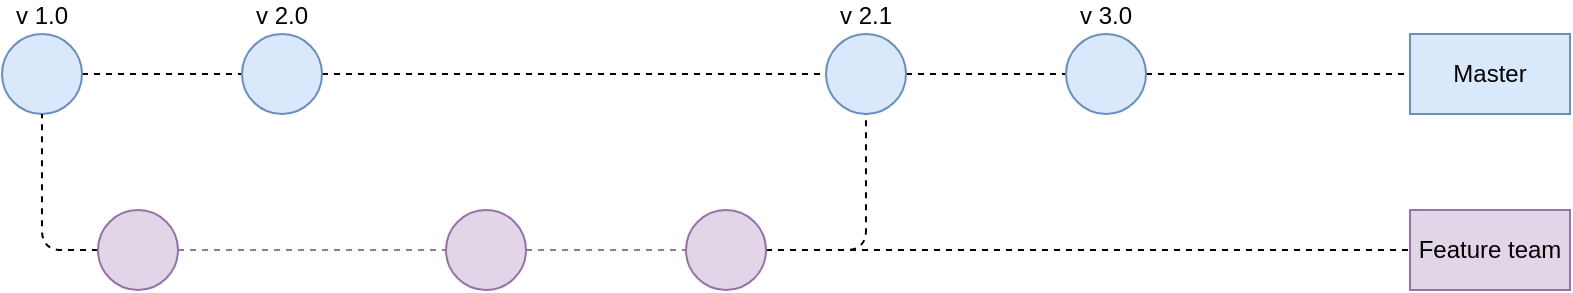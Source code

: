 <mxfile version="24.7.7">
  <diagram name="Page-1" id="Pclxy4RzkomqtjtzhHFq">
    <mxGraphModel dx="1434" dy="820" grid="0" gridSize="10" guides="1" tooltips="1" connect="1" arrows="1" fold="1" page="1" pageScale="1" pageWidth="1654" pageHeight="1169" math="0" shadow="0">
      <root>
        <mxCell id="0" />
        <mxCell id="1" parent="0" />
        <mxCell id="3KuL3Yd0wl93Gxt4cAOc-3" value="" style="edgeStyle=orthogonalEdgeStyle;rounded=1;orthogonalLoop=1;jettySize=auto;html=1;fontFamily=Helvetica;fontSize=12;fontColor=default;curved=0;dashed=1;endArrow=none;endFill=0;" edge="1" parent="1" source="3KuL3Yd0wl93Gxt4cAOc-1" target="3KuL3Yd0wl93Gxt4cAOc-2">
          <mxGeometry relative="1" as="geometry" />
        </mxCell>
        <mxCell id="3KuL3Yd0wl93Gxt4cAOc-1" value="v 1.0" style="ellipse;whiteSpace=wrap;html=1;fillColor=#dae8fc;strokeColor=#6c8ebf;labelPosition=center;verticalLabelPosition=top;align=center;verticalAlign=bottom;" vertex="1" parent="1">
          <mxGeometry x="176" y="109" width="40" height="40" as="geometry" />
        </mxCell>
        <mxCell id="3KuL3Yd0wl93Gxt4cAOc-5" value="" style="edgeStyle=orthogonalEdgeStyle;shape=connector;curved=0;rounded=1;orthogonalLoop=1;jettySize=auto;html=1;dashed=1;strokeColor=default;align=center;verticalAlign=middle;fontFamily=Helvetica;fontSize=12;fontColor=default;labelBackgroundColor=default;endArrow=none;endFill=0;" edge="1" parent="1" source="3KuL3Yd0wl93Gxt4cAOc-2" target="3KuL3Yd0wl93Gxt4cAOc-4">
          <mxGeometry relative="1" as="geometry" />
        </mxCell>
        <mxCell id="3KuL3Yd0wl93Gxt4cAOc-2" value="v 2.0" style="ellipse;whiteSpace=wrap;html=1;fillColor=#dae8fc;strokeColor=#6c8ebf;labelPosition=center;verticalLabelPosition=top;align=center;verticalAlign=bottom;" vertex="1" parent="1">
          <mxGeometry x="296" y="109" width="40" height="40" as="geometry" />
        </mxCell>
        <mxCell id="3KuL3Yd0wl93Gxt4cAOc-7" value="" style="edgeStyle=orthogonalEdgeStyle;shape=connector;curved=0;rounded=1;orthogonalLoop=1;jettySize=auto;html=1;dashed=1;strokeColor=default;align=center;verticalAlign=middle;fontFamily=Helvetica;fontSize=12;fontColor=default;labelBackgroundColor=default;endArrow=none;endFill=0;" edge="1" parent="1" source="3KuL3Yd0wl93Gxt4cAOc-4" target="3KuL3Yd0wl93Gxt4cAOc-6">
          <mxGeometry relative="1" as="geometry" />
        </mxCell>
        <mxCell id="3KuL3Yd0wl93Gxt4cAOc-4" value="v 2.1" style="ellipse;whiteSpace=wrap;html=1;fillColor=#dae8fc;strokeColor=#6c8ebf;labelPosition=center;verticalLabelPosition=top;align=center;verticalAlign=bottom;" vertex="1" parent="1">
          <mxGeometry x="588" y="109" width="40" height="40" as="geometry" />
        </mxCell>
        <mxCell id="3KuL3Yd0wl93Gxt4cAOc-11" value="" style="edgeStyle=orthogonalEdgeStyle;shape=connector;curved=0;rounded=1;orthogonalLoop=1;jettySize=auto;html=1;dashed=1;strokeColor=default;align=center;verticalAlign=middle;fontFamily=Helvetica;fontSize=12;fontColor=default;labelBackgroundColor=default;endArrow=none;endFill=0;" edge="1" parent="1" source="3KuL3Yd0wl93Gxt4cAOc-6" target="3KuL3Yd0wl93Gxt4cAOc-10">
          <mxGeometry relative="1" as="geometry" />
        </mxCell>
        <mxCell id="3KuL3Yd0wl93Gxt4cAOc-6" value="v 3.0" style="ellipse;whiteSpace=wrap;html=1;fillColor=#dae8fc;strokeColor=#6c8ebf;labelPosition=center;verticalLabelPosition=top;align=center;verticalAlign=bottom;" vertex="1" parent="1">
          <mxGeometry x="708" y="109" width="40" height="40" as="geometry" />
        </mxCell>
        <mxCell id="3KuL3Yd0wl93Gxt4cAOc-10" value="Master" style="whiteSpace=wrap;html=1;verticalAlign=middle;fillColor=#dae8fc;strokeColor=#6c8ebf;labelPosition=center;verticalLabelPosition=middle;align=center;" vertex="1" parent="1">
          <mxGeometry x="880" y="109" width="80" height="40" as="geometry" />
        </mxCell>
        <mxCell id="3KuL3Yd0wl93Gxt4cAOc-14" value="" style="edgeStyle=orthogonalEdgeStyle;shape=connector;curved=0;rounded=1;orthogonalLoop=1;jettySize=auto;html=1;dashed=1;strokeColor=#9673a6;align=center;verticalAlign=middle;fontFamily=Helvetica;fontSize=12;fontColor=default;labelBackgroundColor=default;endArrow=none;endFill=0;fillColor=#e1d5e7;" edge="1" parent="1" source="3KuL3Yd0wl93Gxt4cAOc-12" target="3KuL3Yd0wl93Gxt4cAOc-13">
          <mxGeometry relative="1" as="geometry" />
        </mxCell>
        <mxCell id="3KuL3Yd0wl93Gxt4cAOc-17" style="edgeStyle=orthogonalEdgeStyle;shape=connector;curved=0;rounded=1;orthogonalLoop=1;jettySize=auto;html=1;entryX=0.5;entryY=1;entryDx=0;entryDy=0;dashed=1;strokeColor=default;align=center;verticalAlign=middle;fontFamily=Helvetica;fontSize=12;fontColor=default;labelBackgroundColor=default;endArrow=none;endFill=0;" edge="1" parent="1" source="3KuL3Yd0wl93Gxt4cAOc-12" target="3KuL3Yd0wl93Gxt4cAOc-1">
          <mxGeometry relative="1" as="geometry" />
        </mxCell>
        <mxCell id="3KuL3Yd0wl93Gxt4cAOc-12" value="" style="ellipse;whiteSpace=wrap;html=1;fillColor=#e1d5e7;strokeColor=#9673a6;labelPosition=center;verticalLabelPosition=top;align=center;verticalAlign=bottom;" vertex="1" parent="1">
          <mxGeometry x="224" y="197" width="40" height="40" as="geometry" />
        </mxCell>
        <mxCell id="3KuL3Yd0wl93Gxt4cAOc-16" value="" style="edgeStyle=orthogonalEdgeStyle;shape=connector;curved=0;rounded=1;orthogonalLoop=1;jettySize=auto;html=1;dashed=1;strokeColor=#9673a6;align=center;verticalAlign=middle;fontFamily=Helvetica;fontSize=12;fontColor=default;labelBackgroundColor=default;endArrow=none;endFill=0;fillColor=#e1d5e7;" edge="1" parent="1" source="3KuL3Yd0wl93Gxt4cAOc-13" target="3KuL3Yd0wl93Gxt4cAOc-15">
          <mxGeometry relative="1" as="geometry" />
        </mxCell>
        <mxCell id="3KuL3Yd0wl93Gxt4cAOc-13" value="" style="ellipse;whiteSpace=wrap;html=1;fillColor=#e1d5e7;strokeColor=#9673a6;labelPosition=center;verticalLabelPosition=top;align=center;verticalAlign=bottom;" vertex="1" parent="1">
          <mxGeometry x="398" y="197" width="40" height="40" as="geometry" />
        </mxCell>
        <mxCell id="3KuL3Yd0wl93Gxt4cAOc-18" style="edgeStyle=orthogonalEdgeStyle;shape=connector;curved=0;rounded=1;orthogonalLoop=1;jettySize=auto;html=1;entryX=0.5;entryY=1;entryDx=0;entryDy=0;dashed=1;strokeColor=default;align=center;verticalAlign=middle;fontFamily=Helvetica;fontSize=12;fontColor=default;labelBackgroundColor=default;endArrow=none;endFill=0;" edge="1" parent="1" source="3KuL3Yd0wl93Gxt4cAOc-15" target="3KuL3Yd0wl93Gxt4cAOc-4">
          <mxGeometry relative="1" as="geometry" />
        </mxCell>
        <mxCell id="3KuL3Yd0wl93Gxt4cAOc-22" style="edgeStyle=orthogonalEdgeStyle;shape=connector;curved=0;rounded=1;orthogonalLoop=1;jettySize=auto;html=1;entryX=0;entryY=0.5;entryDx=0;entryDy=0;dashed=1;strokeColor=default;align=center;verticalAlign=middle;fontFamily=Helvetica;fontSize=12;fontColor=default;labelBackgroundColor=default;endArrow=none;endFill=0;" edge="1" parent="1" source="3KuL3Yd0wl93Gxt4cAOc-15" target="3KuL3Yd0wl93Gxt4cAOc-20">
          <mxGeometry relative="1" as="geometry" />
        </mxCell>
        <mxCell id="3KuL3Yd0wl93Gxt4cAOc-15" value="" style="ellipse;whiteSpace=wrap;html=1;fillColor=#e1d5e7;strokeColor=#9673a6;labelPosition=center;verticalLabelPosition=top;align=center;verticalAlign=bottom;" vertex="1" parent="1">
          <mxGeometry x="518" y="197" width="40" height="40" as="geometry" />
        </mxCell>
        <mxCell id="3KuL3Yd0wl93Gxt4cAOc-20" value="Feature team" style="whiteSpace=wrap;html=1;verticalAlign=middle;fillColor=#e1d5e7;strokeColor=#9673a6;labelPosition=center;verticalLabelPosition=middle;align=center;" vertex="1" parent="1">
          <mxGeometry x="880" y="197" width="80" height="40" as="geometry" />
        </mxCell>
      </root>
    </mxGraphModel>
  </diagram>
</mxfile>
